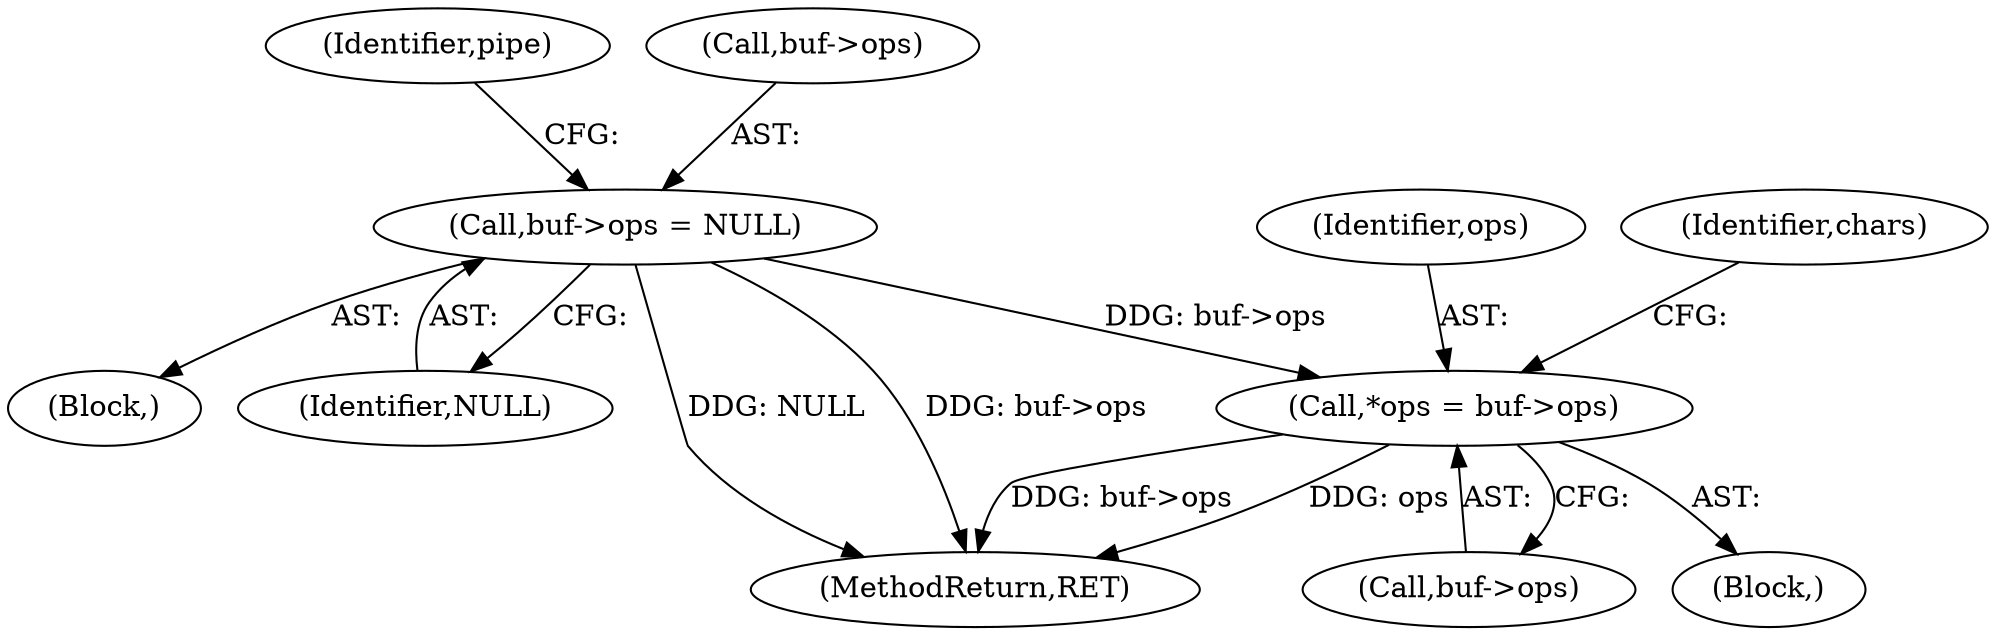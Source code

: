 digraph "0_linux_637b58c2887e5e57850865839cc75f59184b23d1_1@pointer" {
"1000180" [label="(Call,*ops = buf->ops)"];
"1000310" [label="(Call,buf->ops = NULL)"];
"1000181" [label="(Identifier,ops)"];
"1000180" [label="(Call,*ops = buf->ops)"];
"1000310" [label="(Call,buf->ops = NULL)"];
"1000316" [label="(Identifier,pipe)"];
"1000309" [label="(Block,)"];
"1000311" [label="(Call,buf->ops)"];
"1000440" [label="(MethodReturn,RET)"];
"1000164" [label="(Block,)"];
"1000182" [label="(Call,buf->ops)"];
"1000314" [label="(Identifier,NULL)"];
"1000188" [label="(Identifier,chars)"];
"1000180" -> "1000164"  [label="AST: "];
"1000180" -> "1000182"  [label="CFG: "];
"1000181" -> "1000180"  [label="AST: "];
"1000182" -> "1000180"  [label="AST: "];
"1000188" -> "1000180"  [label="CFG: "];
"1000180" -> "1000440"  [label="DDG: buf->ops"];
"1000180" -> "1000440"  [label="DDG: ops"];
"1000310" -> "1000180"  [label="DDG: buf->ops"];
"1000310" -> "1000309"  [label="AST: "];
"1000310" -> "1000314"  [label="CFG: "];
"1000311" -> "1000310"  [label="AST: "];
"1000314" -> "1000310"  [label="AST: "];
"1000316" -> "1000310"  [label="CFG: "];
"1000310" -> "1000440"  [label="DDG: buf->ops"];
"1000310" -> "1000440"  [label="DDG: NULL"];
}
